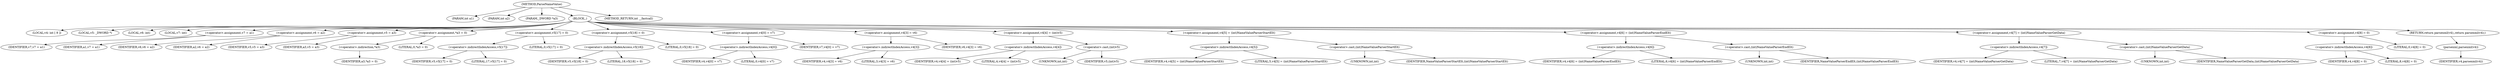 digraph ParseNameValue {  
"1000105" [label = "(METHOD,ParseNameValue)" ]
"1000106" [label = "(PARAM,int a1)" ]
"1000107" [label = "(PARAM,int a2)" ]
"1000108" [label = "(PARAM,_DWORD *a3)" ]
"1000109" [label = "(BLOCK,,)" ]
"1000110" [label = "(LOCAL,v4: int [ 9 ])" ]
"1000111" [label = "(LOCAL,v5: _DWORD *)" ]
"1000112" [label = "(LOCAL,v6: int)" ]
"1000113" [label = "(LOCAL,v7: int)" ]
"1000114" [label = "(<operator>.assignment,v7 = a1)" ]
"1000115" [label = "(IDENTIFIER,v7,v7 = a1)" ]
"1000116" [label = "(IDENTIFIER,a1,v7 = a1)" ]
"1000117" [label = "(<operator>.assignment,v6 = a2)" ]
"1000118" [label = "(IDENTIFIER,v6,v6 = a2)" ]
"1000119" [label = "(IDENTIFIER,a2,v6 = a2)" ]
"1000120" [label = "(<operator>.assignment,v5 = a3)" ]
"1000121" [label = "(IDENTIFIER,v5,v5 = a3)" ]
"1000122" [label = "(IDENTIFIER,a3,v5 = a3)" ]
"1000123" [label = "(<operator>.assignment,*a3 = 0)" ]
"1000124" [label = "(<operator>.indirection,*a3)" ]
"1000125" [label = "(IDENTIFIER,a3,*a3 = 0)" ]
"1000126" [label = "(LITERAL,0,*a3 = 0)" ]
"1000127" [label = "(<operator>.assignment,v5[17] = 0)" ]
"1000128" [label = "(<operator>.indirectIndexAccess,v5[17])" ]
"1000129" [label = "(IDENTIFIER,v5,v5[17] = 0)" ]
"1000130" [label = "(LITERAL,17,v5[17] = 0)" ]
"1000131" [label = "(LITERAL,0,v5[17] = 0)" ]
"1000132" [label = "(<operator>.assignment,v5[18] = 0)" ]
"1000133" [label = "(<operator>.indirectIndexAccess,v5[18])" ]
"1000134" [label = "(IDENTIFIER,v5,v5[18] = 0)" ]
"1000135" [label = "(LITERAL,18,v5[18] = 0)" ]
"1000136" [label = "(LITERAL,0,v5[18] = 0)" ]
"1000137" [label = "(<operator>.assignment,v4[0] = v7)" ]
"1000138" [label = "(<operator>.indirectIndexAccess,v4[0])" ]
"1000139" [label = "(IDENTIFIER,v4,v4[0] = v7)" ]
"1000140" [label = "(LITERAL,0,v4[0] = v7)" ]
"1000141" [label = "(IDENTIFIER,v7,v4[0] = v7)" ]
"1000142" [label = "(<operator>.assignment,v4[3] = v6)" ]
"1000143" [label = "(<operator>.indirectIndexAccess,v4[3])" ]
"1000144" [label = "(IDENTIFIER,v4,v4[3] = v6)" ]
"1000145" [label = "(LITERAL,3,v4[3] = v6)" ]
"1000146" [label = "(IDENTIFIER,v6,v4[3] = v6)" ]
"1000147" [label = "(<operator>.assignment,v4[4] = (int)v5)" ]
"1000148" [label = "(<operator>.indirectIndexAccess,v4[4])" ]
"1000149" [label = "(IDENTIFIER,v4,v4[4] = (int)v5)" ]
"1000150" [label = "(LITERAL,4,v4[4] = (int)v5)" ]
"1000151" [label = "(<operator>.cast,(int)v5)" ]
"1000152" [label = "(UNKNOWN,int,int)" ]
"1000153" [label = "(IDENTIFIER,v5,(int)v5)" ]
"1000154" [label = "(<operator>.assignment,v4[5] = (int)NameValueParserStartElt)" ]
"1000155" [label = "(<operator>.indirectIndexAccess,v4[5])" ]
"1000156" [label = "(IDENTIFIER,v4,v4[5] = (int)NameValueParserStartElt)" ]
"1000157" [label = "(LITERAL,5,v4[5] = (int)NameValueParserStartElt)" ]
"1000158" [label = "(<operator>.cast,(int)NameValueParserStartElt)" ]
"1000159" [label = "(UNKNOWN,int,int)" ]
"1000160" [label = "(IDENTIFIER,NameValueParserStartElt,(int)NameValueParserStartElt)" ]
"1000161" [label = "(<operator>.assignment,v4[6] = (int)NameValueParserEndElt)" ]
"1000162" [label = "(<operator>.indirectIndexAccess,v4[6])" ]
"1000163" [label = "(IDENTIFIER,v4,v4[6] = (int)NameValueParserEndElt)" ]
"1000164" [label = "(LITERAL,6,v4[6] = (int)NameValueParserEndElt)" ]
"1000165" [label = "(<operator>.cast,(int)NameValueParserEndElt)" ]
"1000166" [label = "(UNKNOWN,int,int)" ]
"1000167" [label = "(IDENTIFIER,NameValueParserEndElt,(int)NameValueParserEndElt)" ]
"1000168" [label = "(<operator>.assignment,v4[7] = (int)NameValueParserGetData)" ]
"1000169" [label = "(<operator>.indirectIndexAccess,v4[7])" ]
"1000170" [label = "(IDENTIFIER,v4,v4[7] = (int)NameValueParserGetData)" ]
"1000171" [label = "(LITERAL,7,v4[7] = (int)NameValueParserGetData)" ]
"1000172" [label = "(<operator>.cast,(int)NameValueParserGetData)" ]
"1000173" [label = "(UNKNOWN,int,int)" ]
"1000174" [label = "(IDENTIFIER,NameValueParserGetData,(int)NameValueParserGetData)" ]
"1000175" [label = "(<operator>.assignment,v4[8] = 0)" ]
"1000176" [label = "(<operator>.indirectIndexAccess,v4[8])" ]
"1000177" [label = "(IDENTIFIER,v4,v4[8] = 0)" ]
"1000178" [label = "(LITERAL,8,v4[8] = 0)" ]
"1000179" [label = "(LITERAL,0,v4[8] = 0)" ]
"1000180" [label = "(RETURN,return parsexml(v4);,return parsexml(v4);)" ]
"1000181" [label = "(parsexml,parsexml(v4))" ]
"1000182" [label = "(IDENTIFIER,v4,parsexml(v4))" ]
"1000183" [label = "(METHOD_RETURN,int __fastcall)" ]
  "1000105" -> "1000106" 
  "1000105" -> "1000107" 
  "1000105" -> "1000108" 
  "1000105" -> "1000109" 
  "1000105" -> "1000183" 
  "1000109" -> "1000110" 
  "1000109" -> "1000111" 
  "1000109" -> "1000112" 
  "1000109" -> "1000113" 
  "1000109" -> "1000114" 
  "1000109" -> "1000117" 
  "1000109" -> "1000120" 
  "1000109" -> "1000123" 
  "1000109" -> "1000127" 
  "1000109" -> "1000132" 
  "1000109" -> "1000137" 
  "1000109" -> "1000142" 
  "1000109" -> "1000147" 
  "1000109" -> "1000154" 
  "1000109" -> "1000161" 
  "1000109" -> "1000168" 
  "1000109" -> "1000175" 
  "1000109" -> "1000180" 
  "1000114" -> "1000115" 
  "1000114" -> "1000116" 
  "1000117" -> "1000118" 
  "1000117" -> "1000119" 
  "1000120" -> "1000121" 
  "1000120" -> "1000122" 
  "1000123" -> "1000124" 
  "1000123" -> "1000126" 
  "1000124" -> "1000125" 
  "1000127" -> "1000128" 
  "1000127" -> "1000131" 
  "1000128" -> "1000129" 
  "1000128" -> "1000130" 
  "1000132" -> "1000133" 
  "1000132" -> "1000136" 
  "1000133" -> "1000134" 
  "1000133" -> "1000135" 
  "1000137" -> "1000138" 
  "1000137" -> "1000141" 
  "1000138" -> "1000139" 
  "1000138" -> "1000140" 
  "1000142" -> "1000143" 
  "1000142" -> "1000146" 
  "1000143" -> "1000144" 
  "1000143" -> "1000145" 
  "1000147" -> "1000148" 
  "1000147" -> "1000151" 
  "1000148" -> "1000149" 
  "1000148" -> "1000150" 
  "1000151" -> "1000152" 
  "1000151" -> "1000153" 
  "1000154" -> "1000155" 
  "1000154" -> "1000158" 
  "1000155" -> "1000156" 
  "1000155" -> "1000157" 
  "1000158" -> "1000159" 
  "1000158" -> "1000160" 
  "1000161" -> "1000162" 
  "1000161" -> "1000165" 
  "1000162" -> "1000163" 
  "1000162" -> "1000164" 
  "1000165" -> "1000166" 
  "1000165" -> "1000167" 
  "1000168" -> "1000169" 
  "1000168" -> "1000172" 
  "1000169" -> "1000170" 
  "1000169" -> "1000171" 
  "1000172" -> "1000173" 
  "1000172" -> "1000174" 
  "1000175" -> "1000176" 
  "1000175" -> "1000179" 
  "1000176" -> "1000177" 
  "1000176" -> "1000178" 
  "1000180" -> "1000181" 
  "1000181" -> "1000182" 
}
